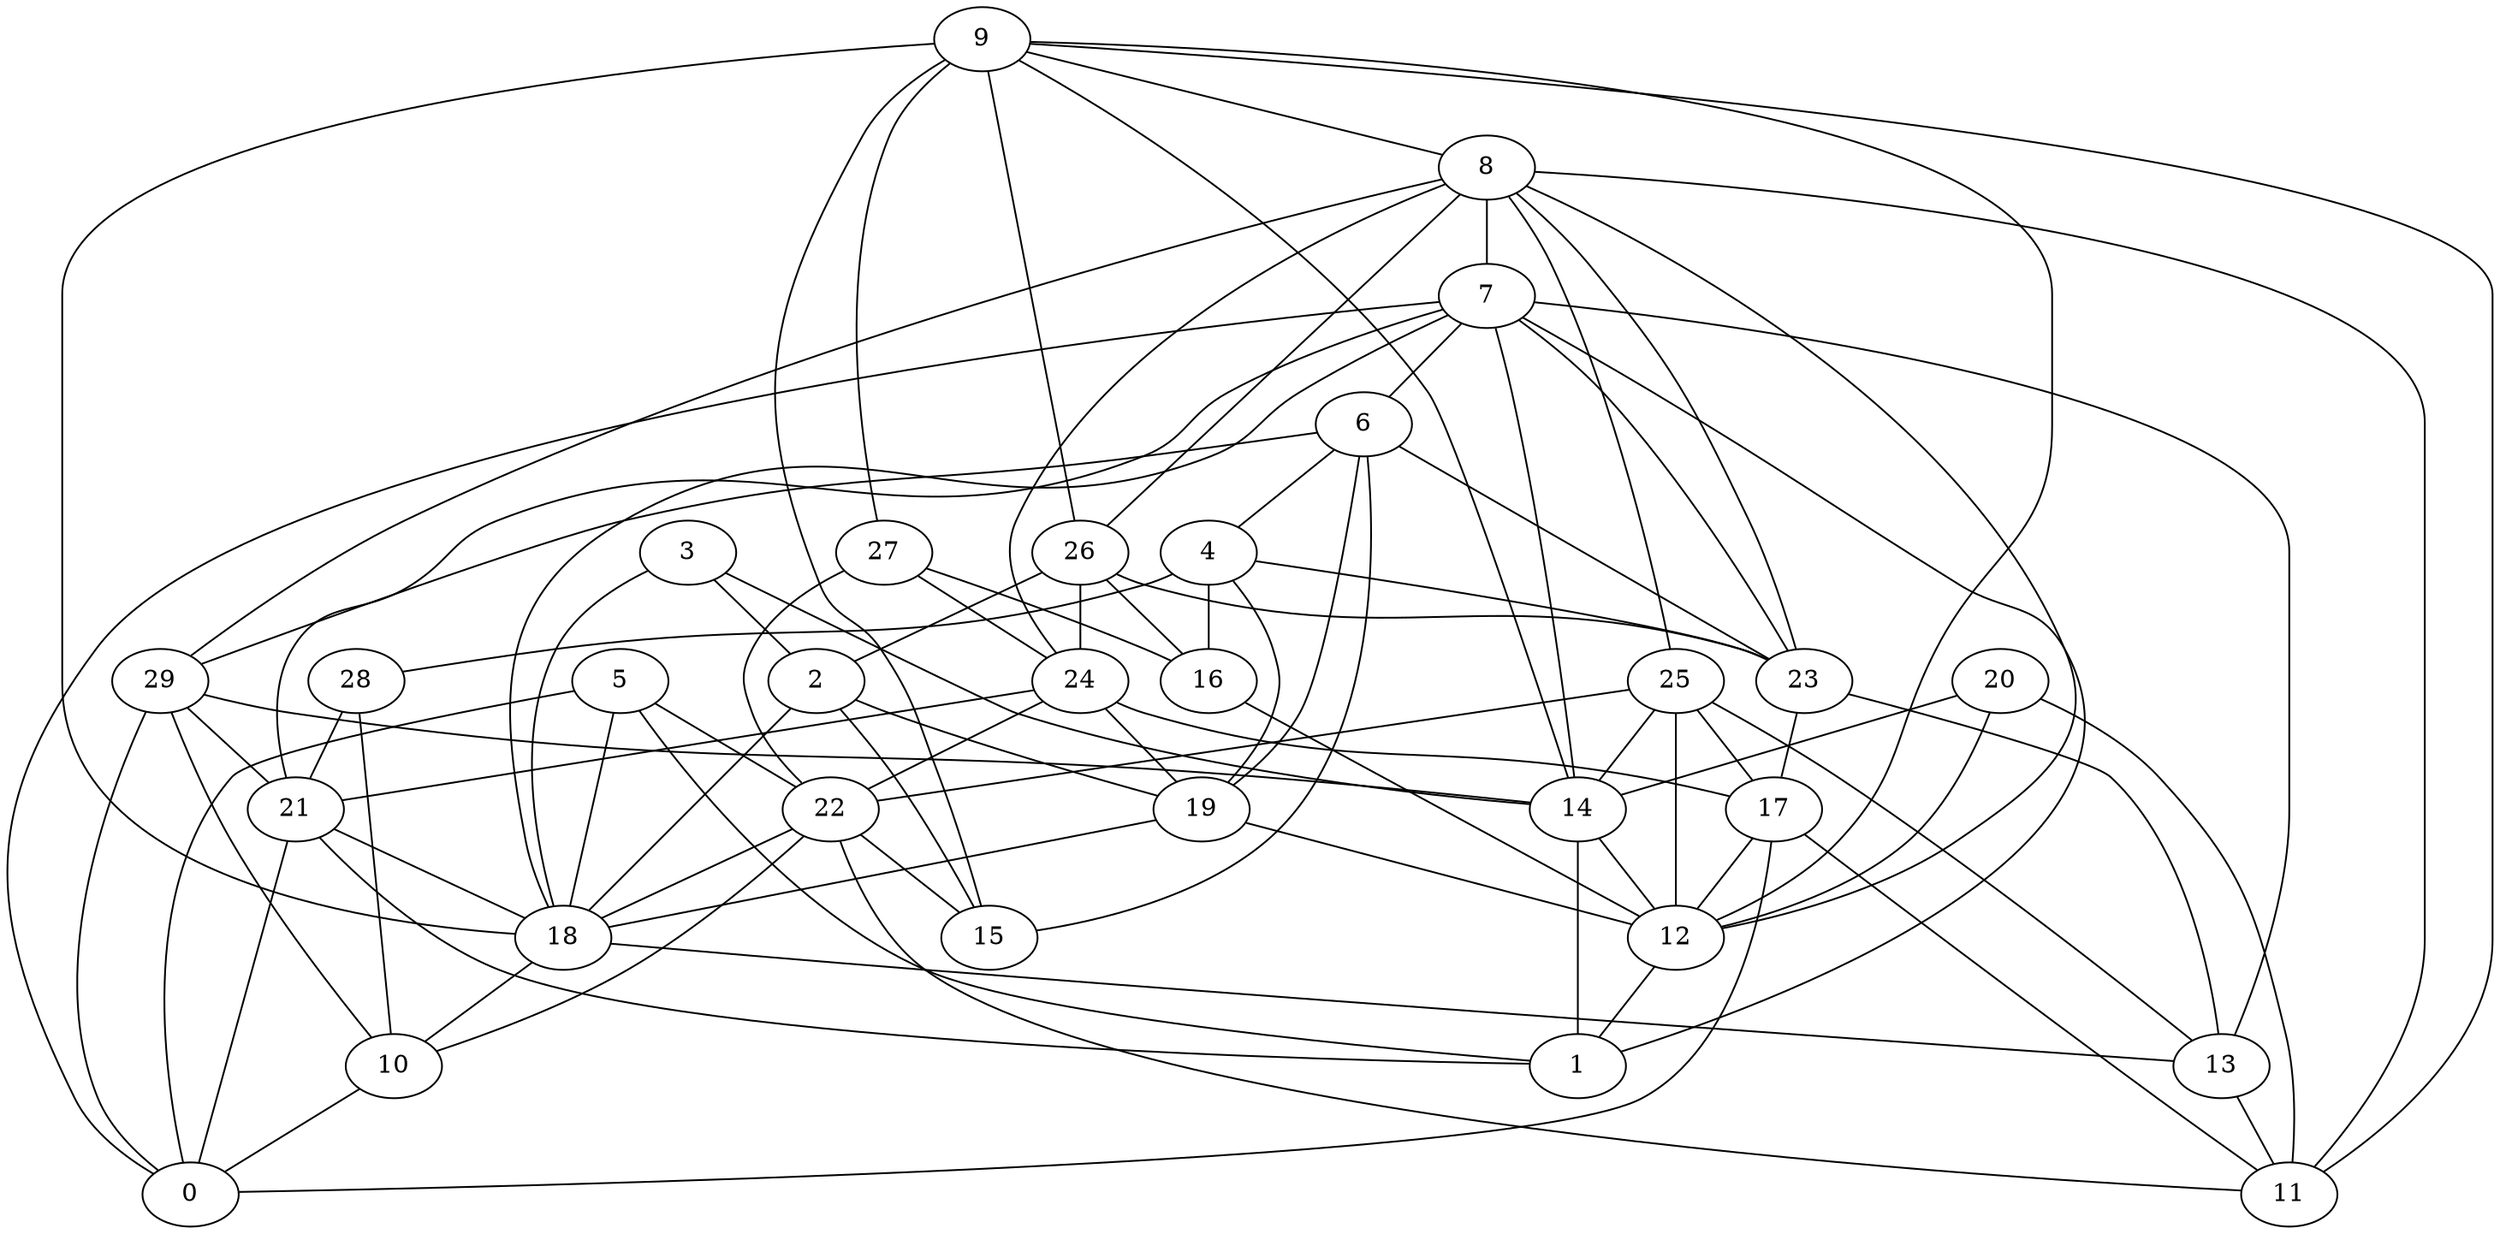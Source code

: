 digraph GG_graph {

subgraph G_graph {
edge [color = black]
"24" -> "21" [dir = none]
"24" -> "22" [dir = none]
"24" -> "17" [dir = none]
"24" -> "19" [dir = none]
"28" -> "21" [dir = none]
"28" -> "10" [dir = none]
"26" -> "24" [dir = none]
"26" -> "23" [dir = none]
"26" -> "16" [dir = none]
"26" -> "2" [dir = none]
"14" -> "1" [dir = none]
"14" -> "12" [dir = none]
"12" -> "1" [dir = none]
"8" -> "25" [dir = none]
"8" -> "23" [dir = none]
"8" -> "12" [dir = none]
"8" -> "26" [dir = none]
"8" -> "11" [dir = none]
"8" -> "24" [dir = none]
"8" -> "7" [dir = none]
"8" -> "29" [dir = none]
"16" -> "12" [dir = none]
"4" -> "16" [dir = none]
"4" -> "28" [dir = none]
"4" -> "19" [dir = none]
"4" -> "23" [dir = none]
"29" -> "10" [dir = none]
"29" -> "14" [dir = none]
"29" -> "21" [dir = none]
"7" -> "14" [dir = none]
"7" -> "6" [dir = none]
"7" -> "13" [dir = none]
"7" -> "21" [dir = none]
"7" -> "23" [dir = none]
"7" -> "1" [dir = none]
"7" -> "18" [dir = none]
"7" -> "0" [dir = none]
"10" -> "0" [dir = none]
"27" -> "24" [dir = none]
"27" -> "22" [dir = none]
"9" -> "14" [dir = none]
"9" -> "27" [dir = none]
"9" -> "26" [dir = none]
"9" -> "12" [dir = none]
"9" -> "18" [dir = none]
"9" -> "8" [dir = none]
"9" -> "15" [dir = none]
"9" -> "11" [dir = none]
"22" -> "15" [dir = none]
"22" -> "10" [dir = none]
"22" -> "11" [dir = none]
"22" -> "18" [dir = none]
"17" -> "0" [dir = none]
"17" -> "11" [dir = none]
"17" -> "12" [dir = none]
"20" -> "11" [dir = none]
"20" -> "12" [dir = none]
"20" -> "14" [dir = none]
"23" -> "17" [dir = none]
"23" -> "13" [dir = none]
"21" -> "1" [dir = none]
"21" -> "18" [dir = none]
"21" -> "0" [dir = none]
"2" -> "18" [dir = none]
"2" -> "15" [dir = none]
"2" -> "19" [dir = none]
"25" -> "17" [dir = none]
"25" -> "13" [dir = none]
"25" -> "14" [dir = none]
"25" -> "22" [dir = none]
"25" -> "12" [dir = none]
"5" -> "18" [dir = none]
"5" -> "1" [dir = none]
"5" -> "0" [dir = none]
"5" -> "22" [dir = none]
"18" -> "13" [dir = none]
"18" -> "10" [dir = none]
"3" -> "14" [dir = none]
"3" -> "18" [dir = none]
"3" -> "2" [dir = none]
"6" -> "4" [dir = none]
"6" -> "29" [dir = none]
"6" -> "15" [dir = none]
"6" -> "19" [dir = none]
"6" -> "23" [dir = none]
"19" -> "12" [dir = none]
"19" -> "18" [dir = none]
"13" -> "11" [dir = none]
"27" -> "16" [dir = none]
"29" -> "0" [dir = none]
}

}
